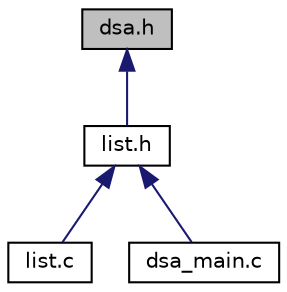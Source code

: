 digraph "dsa.h"
{
 // LATEX_PDF_SIZE
  edge [fontname="Helvetica",fontsize="10",labelfontname="Helvetica",labelfontsize="10"];
  node [fontname="Helvetica",fontsize="10",shape=record];
  Node1 [label="dsa.h",height=0.2,width=0.4,color="black", fillcolor="grey75", style="filled", fontcolor="black",tooltip=" "];
  Node1 -> Node2 [dir="back",color="midnightblue",fontsize="10",style="solid"];
  Node2 [label="list.h",height=0.2,width=0.4,color="black", fillcolor="white", style="filled",URL="$dc/d87/a00032.html",tooltip=" "];
  Node2 -> Node3 [dir="back",color="midnightblue",fontsize="10",style="solid"];
  Node3 [label="list.c",height=0.2,width=0.4,color="black", fillcolor="white", style="filled",URL="$d5/d16/a00029.html",tooltip=" "];
  Node2 -> Node4 [dir="back",color="midnightblue",fontsize="10",style="solid"];
  Node4 [label="dsa_main.c",height=0.2,width=0.4,color="black", fillcolor="white", style="filled",URL="$d7/d40/a00236.html",tooltip=" "];
}
